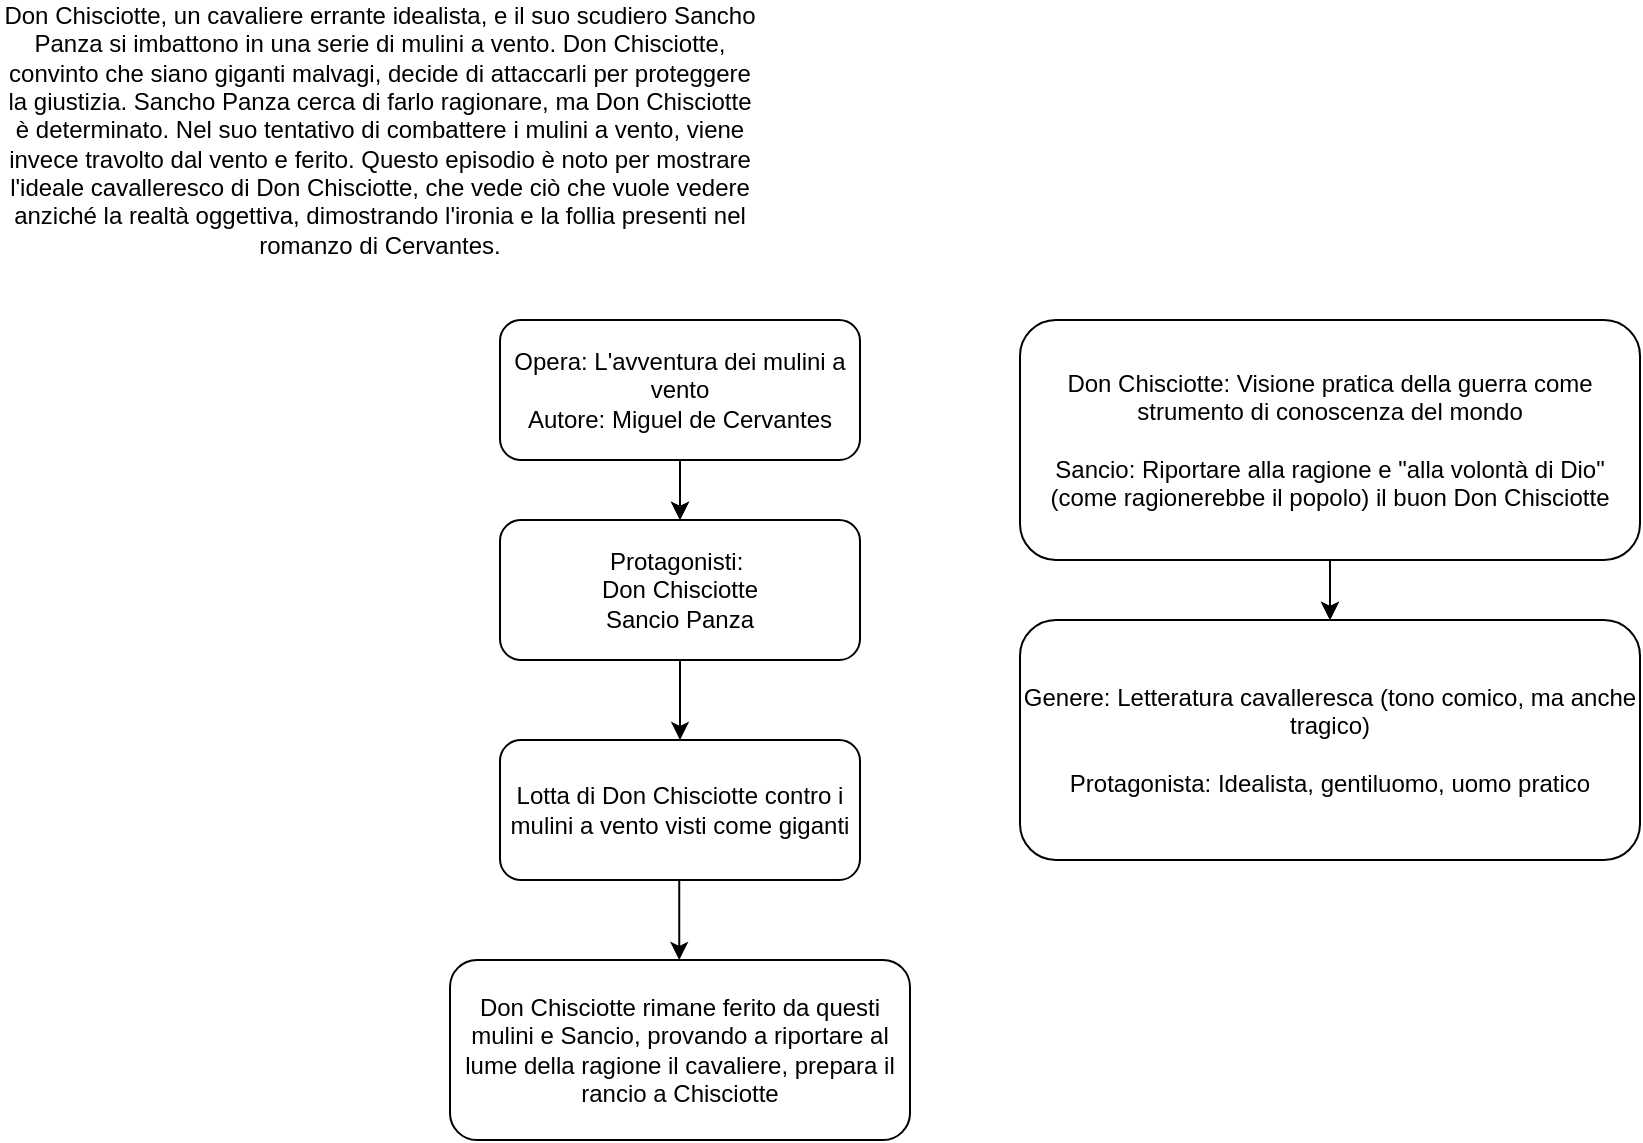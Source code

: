<mxfile version="22.0.3" type="device">
  <diagram name="Pagina-1" id="L0RKP73ELEkKzpf2K_hG">
    <mxGraphModel dx="1635" dy="478" grid="1" gridSize="10" guides="1" tooltips="1" connect="1" arrows="1" fold="1" page="1" pageScale="1" pageWidth="827" pageHeight="1169" math="0" shadow="0">
      <root>
        <mxCell id="0" />
        <mxCell id="1" parent="0" />
        <mxCell id="GeOyJdwSWAbwFlYLXUe8-1" value="Don Chisciotte, un cavaliere errante idealista, e il suo scudiero Sancho Panza si imbattono in una serie di mulini a vento. Don Chisciotte, convinto che siano giganti malvagi, decide di attaccarli per proteggere la giustizia. Sancho Panza cerca di farlo ragionare, ma Don Chisciotte è determinato. Nel suo tentativo di combattere i mulini a vento, viene invece travolto dal vento e ferito. Questo episodio è noto per mostrare l&#39;ideale cavalleresco di Don Chisciotte, che vede ciò che vuole vedere anziché la realtà oggettiva, dimostrando l&#39;ironia e la follia presenti nel romanzo di Cervantes." style="text;html=1;strokeColor=none;fillColor=none;align=center;verticalAlign=middle;whiteSpace=wrap;rounded=0;" vertex="1" parent="1">
          <mxGeometry x="-20" y="140" width="380" height="30" as="geometry" />
        </mxCell>
        <mxCell id="GeOyJdwSWAbwFlYLXUe8-7" value="" style="edgeStyle=orthogonalEdgeStyle;rounded=0;orthogonalLoop=1;jettySize=auto;html=1;" edge="1" parent="1" source="GeOyJdwSWAbwFlYLXUe8-2" target="GeOyJdwSWAbwFlYLXUe8-3">
          <mxGeometry relative="1" as="geometry" />
        </mxCell>
        <mxCell id="GeOyJdwSWAbwFlYLXUe8-2" value="Opera: L&#39;avventura dei mulini a vento&lt;br&gt;Autore: Miguel de Cervantes" style="rounded=1;whiteSpace=wrap;html=1;" vertex="1" parent="1">
          <mxGeometry x="230" y="250" width="180" height="70" as="geometry" />
        </mxCell>
        <mxCell id="GeOyJdwSWAbwFlYLXUe8-3" value="Protagonisti:&amp;nbsp;&lt;br&gt;Don Chisciotte&lt;br&gt;Sancio Panza" style="rounded=1;whiteSpace=wrap;html=1;" vertex="1" parent="1">
          <mxGeometry x="230" y="350" width="180" height="70" as="geometry" />
        </mxCell>
        <mxCell id="GeOyJdwSWAbwFlYLXUe8-4" value="" style="endArrow=classic;html=1;rounded=0;exitX=0.5;exitY=1;exitDx=0;exitDy=0;" edge="1" parent="1" source="GeOyJdwSWAbwFlYLXUe8-2" target="GeOyJdwSWAbwFlYLXUe8-3">
          <mxGeometry width="50" height="50" relative="1" as="geometry">
            <mxPoint x="310" y="360" as="sourcePoint" />
            <mxPoint x="360" y="310" as="targetPoint" />
          </mxGeometry>
        </mxCell>
        <mxCell id="GeOyJdwSWAbwFlYLXUe8-5" value="Lotta di Don Chisciotte contro i mulini a vento visti come giganti" style="rounded=1;whiteSpace=wrap;html=1;" vertex="1" parent="1">
          <mxGeometry x="230" y="460" width="180" height="70" as="geometry" />
        </mxCell>
        <mxCell id="GeOyJdwSWAbwFlYLXUe8-14" value="" style="edgeStyle=orthogonalEdgeStyle;rounded=0;orthogonalLoop=1;jettySize=auto;html=1;" edge="1" parent="1" source="GeOyJdwSWAbwFlYLXUe8-6" target="GeOyJdwSWAbwFlYLXUe8-12">
          <mxGeometry relative="1" as="geometry" />
        </mxCell>
        <mxCell id="GeOyJdwSWAbwFlYLXUe8-15" value="" style="edgeStyle=orthogonalEdgeStyle;rounded=0;orthogonalLoop=1;jettySize=auto;html=1;" edge="1" parent="1" source="GeOyJdwSWAbwFlYLXUe8-6" target="GeOyJdwSWAbwFlYLXUe8-12">
          <mxGeometry relative="1" as="geometry" />
        </mxCell>
        <mxCell id="GeOyJdwSWAbwFlYLXUe8-6" value="Don Chisciotte: Visione pratica della guerra come strumento di conoscenza del mondo&lt;br&gt;&lt;br&gt;Sancio: Riportare alla ragione e &quot;alla volontà di Dio&quot; (come ragionerebbe il popolo) il buon Don Chisciotte&lt;br&gt;" style="rounded=1;whiteSpace=wrap;html=1;" vertex="1" parent="1">
          <mxGeometry x="490" y="250" width="310" height="120" as="geometry" />
        </mxCell>
        <mxCell id="GeOyJdwSWAbwFlYLXUe8-9" value="" style="endArrow=classic;html=1;rounded=0;exitX=0.5;exitY=1;exitDx=0;exitDy=0;entryX=0.5;entryY=0;entryDx=0;entryDy=0;" edge="1" parent="1" source="GeOyJdwSWAbwFlYLXUe8-3" target="GeOyJdwSWAbwFlYLXUe8-5">
          <mxGeometry width="50" height="50" relative="1" as="geometry">
            <mxPoint x="500" y="420" as="sourcePoint" />
            <mxPoint x="430" y="450" as="targetPoint" />
          </mxGeometry>
        </mxCell>
        <mxCell id="GeOyJdwSWAbwFlYLXUe8-10" value="Don Chisciotte rimane ferito da questi mulini e Sancio, provando a riportare al lume della ragione il cavaliere, prepara il rancio a Chisciotte" style="rounded=1;whiteSpace=wrap;html=1;" vertex="1" parent="1">
          <mxGeometry x="205" y="570" width="230" height="90" as="geometry" />
        </mxCell>
        <mxCell id="GeOyJdwSWAbwFlYLXUe8-11" value="" style="endArrow=classic;html=1;rounded=0;exitX=0.5;exitY=1;exitDx=0;exitDy=0;entryX=0.5;entryY=0;entryDx=0;entryDy=0;" edge="1" parent="1">
          <mxGeometry width="50" height="50" relative="1" as="geometry">
            <mxPoint x="319.62" y="530" as="sourcePoint" />
            <mxPoint x="319.62" y="570" as="targetPoint" />
          </mxGeometry>
        </mxCell>
        <mxCell id="GeOyJdwSWAbwFlYLXUe8-12" value="Genere: Letteratura cavalleresca (tono comico, ma anche tragico)&lt;br&gt;&lt;br&gt;Protagonista: Idealista, gentiluomo, uomo pratico" style="rounded=1;whiteSpace=wrap;html=1;" vertex="1" parent="1">
          <mxGeometry x="490" y="400" width="310" height="120" as="geometry" />
        </mxCell>
      </root>
    </mxGraphModel>
  </diagram>
</mxfile>
